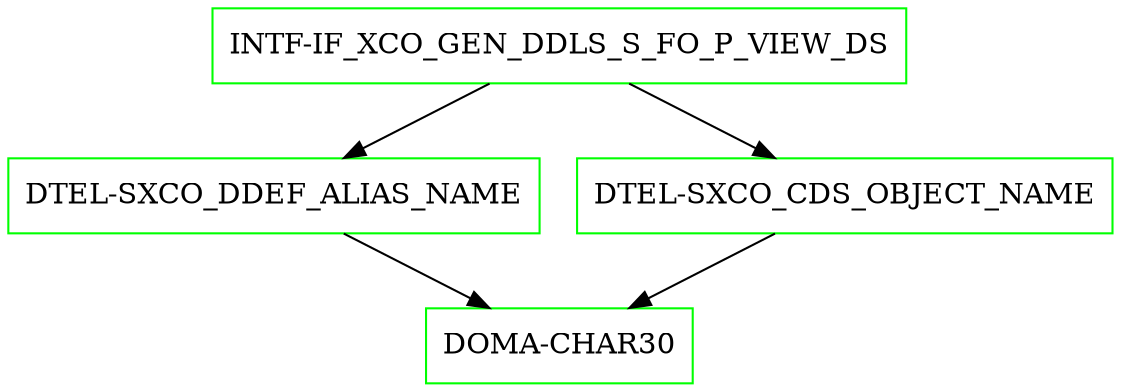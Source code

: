 digraph G {
  "INTF-IF_XCO_GEN_DDLS_S_FO_P_VIEW_DS" [shape=box,color=green];
  "DTEL-SXCO_DDEF_ALIAS_NAME" [shape=box,color=green,URL="./DTEL_SXCO_DDEF_ALIAS_NAME.html"];
  "DOMA-CHAR30" [shape=box,color=green,URL="./DOMA_CHAR30.html"];
  "DTEL-SXCO_CDS_OBJECT_NAME" [shape=box,color=green,URL="./DTEL_SXCO_CDS_OBJECT_NAME.html"];
  "INTF-IF_XCO_GEN_DDLS_S_FO_P_VIEW_DS" -> "DTEL-SXCO_CDS_OBJECT_NAME";
  "INTF-IF_XCO_GEN_DDLS_S_FO_P_VIEW_DS" -> "DTEL-SXCO_DDEF_ALIAS_NAME";
  "DTEL-SXCO_DDEF_ALIAS_NAME" -> "DOMA-CHAR30";
  "DTEL-SXCO_CDS_OBJECT_NAME" -> "DOMA-CHAR30";
}
